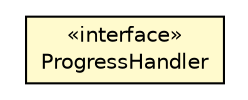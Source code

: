 #!/usr/local/bin/dot
#
# Class diagram 
# Generated by UMLGraph version R5_6-24-gf6e263 (http://www.umlgraph.org/)
#

digraph G {
	edge [fontname="Helvetica",fontsize=10,labelfontname="Helvetica",labelfontsize=10];
	node [fontname="Helvetica",fontsize=10,shape=plaintext];
	nodesep=0.25;
	ranksep=0.5;
	rankdir=LR;
	// com.google.gwt.xhr.client.ProgressHandler
	c2923 [label=<<table title="com.google.gwt.xhr.client.ProgressHandler" border="0" cellborder="1" cellspacing="0" cellpadding="2" port="p" bgcolor="lemonChiffon" href="./ProgressHandler.html">
		<tr><td><table border="0" cellspacing="0" cellpadding="1">
<tr><td align="center" balign="center"> &#171;interface&#187; </td></tr>
<tr><td align="center" balign="center"> ProgressHandler </td></tr>
		</table></td></tr>
		</table>>, URL="./ProgressHandler.html", fontname="Helvetica", fontcolor="black", fontsize=10.0];
}

